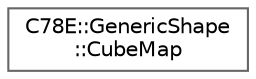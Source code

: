 digraph "Graphical Class Hierarchy"
{
 // LATEX_PDF_SIZE
  bgcolor="transparent";
  edge [fontname=Helvetica,fontsize=10,labelfontname=Helvetica,labelfontsize=10];
  node [fontname=Helvetica,fontsize=10,shape=box,height=0.2,width=0.4];
  rankdir="LR";
  Node0 [id="Node000000",label="C78E::GenericShape\l::CubeMap",height=0.2,width=0.4,color="grey40", fillcolor="white", style="filled",URL="$d5/d65/class_c78_e_1_1_generic_shape_1_1_cube_map.html",tooltip=" "];
}
